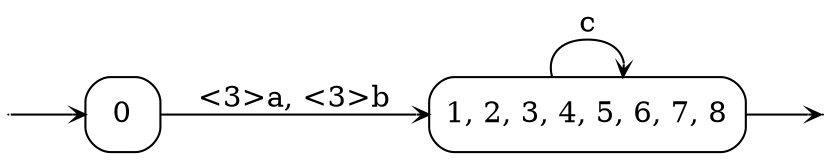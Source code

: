 digraph
{
  vcsn_context = "lal_char(abc), z"
  rankdir = LR
  edge [arrowhead = vee, arrowsize = .6]
  {
    node [shape = point, width = 0]
    I0
    F1
  }
  {
    node [shape = circle, style = rounded, width = 0.5]
    0 [label = "0", shape = box]
    1 [label = "1, 2, 3, 4, 5, 6, 7, 8", shape = box]
  }
  I0 -> 0
  0 -> 1 [label = "<3>a, <3>b"]
  1 -> F1
  1 -> 1 [label = "c"]
}
